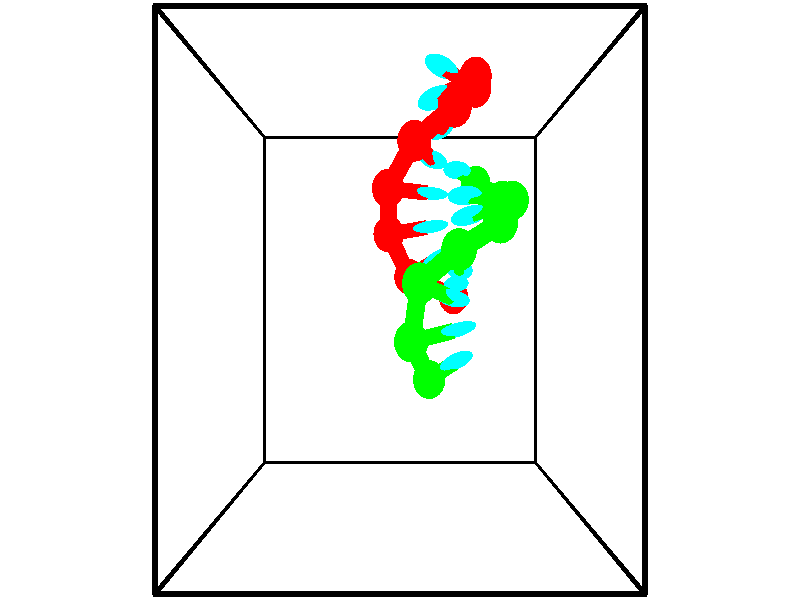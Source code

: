 // switches for output
#declare DRAW_BASES = 1; // possible values are 0, 1; only relevant for DNA ribbons
#declare DRAW_BASES_TYPE = 3; // possible values are 1, 2, 3; only relevant for DNA ribbons
#declare DRAW_FOG = 0; // set to 1 to enable fog

#include "colors.inc"

#include "transforms.inc"
background { rgb <1, 1, 1>}

#default {
   normal{
       ripples 0.25
       frequency 0.20
       turbulence 0.2
       lambda 5
   }
	finish {
		phong 0.1
		phong_size 40.
	}
}

// original window dimensions: 1024x640


// camera settings

camera {
	sky <-0, 1, 0>
	up <-0, 1, 0>
	right 1.6 * <1, 0, 0>
	location <2.5, 2.5, 11.1562>
	look_at <2.5, 2.5, 2.5>
	direction <0, 0, -8.6562>
	angle 67.0682
}


# declare cpy_camera_pos = <2.5, 2.5, 11.1562>;
# if (DRAW_FOG = 1)
fog {
	fog_type 2
	up vnormalize(cpy_camera_pos)
	color rgbt<1,1,1,0.3>
	distance 1e-5
	fog_alt 3e-3
	fog_offset 4
}
# end


// LIGHTS

# declare lum = 6;
global_settings {
	ambient_light rgb lum * <0.05, 0.05, 0.05>
	max_trace_level 15
}# declare cpy_direct_light_amount = 0.25;
light_source
{	1000 * <-1, -1, 1>,
	rgb lum * cpy_direct_light_amount
	parallel
}

light_source
{	1000 * <1, 1, -1>,
	rgb lum * cpy_direct_light_amount
	parallel
}

// strand 0

// nucleotide -1

// particle -1
sphere {
	<3.764578, 5.424746, 1.115251> 0.250000
	pigment { color rgbt <1,0,0,0> }
	no_shadow
}
cylinder {
	<3.426357, 5.544556, 1.292033>,  <3.223424, 5.616442, 1.398103>, 0.100000
	pigment { color rgbt <1,0,0,0> }
	no_shadow
}
cylinder {
	<3.426357, 5.544556, 1.292033>,  <3.764578, 5.424746, 1.115251>, 0.100000
	pigment { color rgbt <1,0,0,0> }
	no_shadow
}

// particle -1
sphere {
	<3.426357, 5.544556, 1.292033> 0.100000
	pigment { color rgbt <1,0,0,0> }
	no_shadow
}
sphere {
	0, 1
	scale<0.080000,0.200000,0.300000>
	matrix <-0.176665, -0.938138, 0.297804,
		0.503815, 0.173731, 0.846161,
		-0.845553, 0.299525, 0.441956,
		3.172691, 5.634413, 1.424620>
	pigment { color rgbt <0,1,1,0> }
	no_shadow
}
cylinder {
	<3.665614, 5.373603, 1.817423>,  <3.764578, 5.424746, 1.115251>, 0.130000
	pigment { color rgbt <1,0,0,0> }
	no_shadow
}

// nucleotide -1

// particle -1
sphere {
	<3.665614, 5.373603, 1.817423> 0.250000
	pigment { color rgbt <1,0,0,0> }
	no_shadow
}
cylinder {
	<3.321259, 5.266953, 1.644088>,  <3.114645, 5.202962, 1.540087>, 0.100000
	pigment { color rgbt <1,0,0,0> }
	no_shadow
}
cylinder {
	<3.321259, 5.266953, 1.644088>,  <3.665614, 5.373603, 1.817423>, 0.100000
	pigment { color rgbt <1,0,0,0> }
	no_shadow
}

// particle -1
sphere {
	<3.321259, 5.266953, 1.644088> 0.100000
	pigment { color rgbt <1,0,0,0> }
	no_shadow
}
sphere {
	0, 1
	scale<0.080000,0.200000,0.300000>
	matrix <0.076701, -0.909971, 0.407517,
		-0.502979, 0.317590, 0.803834,
		-0.860889, -0.266627, -0.433337,
		3.062992, 5.186965, 1.514087>
	pigment { color rgbt <0,1,1,0> }
	no_shadow
}
cylinder {
	<3.303521, 4.867036, 2.291515>,  <3.665614, 5.373603, 1.817423>, 0.130000
	pigment { color rgbt <1,0,0,0> }
	no_shadow
}

// nucleotide -1

// particle -1
sphere {
	<3.303521, 4.867036, 2.291515> 0.250000
	pigment { color rgbt <1,0,0,0> }
	no_shadow
}
cylinder {
	<3.205849, 4.797676, 1.909875>,  <3.147245, 4.756060, 1.680891>, 0.100000
	pigment { color rgbt <1,0,0,0> }
	no_shadow
}
cylinder {
	<3.205849, 4.797676, 1.909875>,  <3.303521, 4.867036, 2.291515>, 0.100000
	pigment { color rgbt <1,0,0,0> }
	no_shadow
}

// particle -1
sphere {
	<3.205849, 4.797676, 1.909875> 0.100000
	pigment { color rgbt <1,0,0,0> }
	no_shadow
}
sphere {
	0, 1
	scale<0.080000,0.200000,0.300000>
	matrix <0.120404, -0.981691, 0.147601,
		-0.962225, -0.078836, 0.260589,
		-0.244182, -0.173401, -0.954100,
		3.132594, 4.745656, 1.623645>
	pigment { color rgbt <0,1,1,0> }
	no_shadow
}
cylinder {
	<2.710781, 4.449959, 2.282134>,  <3.303521, 4.867036, 2.291515>, 0.130000
	pigment { color rgbt <1,0,0,0> }
	no_shadow
}

// nucleotide -1

// particle -1
sphere {
	<2.710781, 4.449959, 2.282134> 0.250000
	pigment { color rgbt <1,0,0,0> }
	no_shadow
}
cylinder {
	<2.887947, 4.386482, 1.929171>,  <2.994247, 4.348396, 1.717393>, 0.100000
	pigment { color rgbt <1,0,0,0> }
	no_shadow
}
cylinder {
	<2.887947, 4.386482, 1.929171>,  <2.710781, 4.449959, 2.282134>, 0.100000
	pigment { color rgbt <1,0,0,0> }
	no_shadow
}

// particle -1
sphere {
	<2.887947, 4.386482, 1.929171> 0.100000
	pigment { color rgbt <1,0,0,0> }
	no_shadow
}
sphere {
	0, 1
	scale<0.080000,0.200000,0.300000>
	matrix <-0.087465, -0.987164, 0.133628,
		-0.892287, 0.017994, -0.451110,
		0.442915, -0.158691, -0.882407,
		3.020822, 4.338875, 1.664448>
	pigment { color rgbt <0,1,1,0> }
	no_shadow
}
cylinder {
	<2.315776, 3.940953, 1.801591>,  <2.710781, 4.449959, 2.282134>, 0.130000
	pigment { color rgbt <1,0,0,0> }
	no_shadow
}

// nucleotide -1

// particle -1
sphere {
	<2.315776, 3.940953, 1.801591> 0.250000
	pigment { color rgbt <1,0,0,0> }
	no_shadow
}
cylinder {
	<2.692699, 3.924988, 1.668648>,  <2.918853, 3.915409, 1.588882>, 0.100000
	pigment { color rgbt <1,0,0,0> }
	no_shadow
}
cylinder {
	<2.692699, 3.924988, 1.668648>,  <2.315776, 3.940953, 1.801591>, 0.100000
	pigment { color rgbt <1,0,0,0> }
	no_shadow
}

// particle -1
sphere {
	<2.692699, 3.924988, 1.668648> 0.100000
	pigment { color rgbt <1,0,0,0> }
	no_shadow
}
sphere {
	0, 1
	scale<0.080000,0.200000,0.300000>
	matrix <-0.045876, -0.998896, -0.010114,
		-0.331588, 0.024778, -0.943099,
		0.942308, -0.039912, -0.332359,
		2.975392, 3.913014, 1.568940>
	pigment { color rgbt <0,1,1,0> }
	no_shadow
}
cylinder {
	<2.314614, 3.399750, 1.250025>,  <2.315776, 3.940953, 1.801591>, 0.130000
	pigment { color rgbt <1,0,0,0> }
	no_shadow
}

// nucleotide -1

// particle -1
sphere {
	<2.314614, 3.399750, 1.250025> 0.250000
	pigment { color rgbt <1,0,0,0> }
	no_shadow
}
cylinder {
	<2.697166, 3.445457, 1.357564>,  <2.926698, 3.472882, 1.422087>, 0.100000
	pigment { color rgbt <1,0,0,0> }
	no_shadow
}
cylinder {
	<2.697166, 3.445457, 1.357564>,  <2.314614, 3.399750, 1.250025>, 0.100000
	pigment { color rgbt <1,0,0,0> }
	no_shadow
}

// particle -1
sphere {
	<2.697166, 3.445457, 1.357564> 0.100000
	pigment { color rgbt <1,0,0,0> }
	no_shadow
}
sphere {
	0, 1
	scale<0.080000,0.200000,0.300000>
	matrix <0.106684, -0.993376, 0.042701,
		0.271946, -0.012157, -0.962236,
		0.956381, 0.114267, 0.268848,
		2.984081, 3.479738, 1.438218>
	pigment { color rgbt <0,1,1,0> }
	no_shadow
}
cylinder {
	<2.653712, 2.828805, 0.953683>,  <2.314614, 3.399750, 1.250025>, 0.130000
	pigment { color rgbt <1,0,0,0> }
	no_shadow
}

// nucleotide -1

// particle -1
sphere {
	<2.653712, 2.828805, 0.953683> 0.250000
	pigment { color rgbt <1,0,0,0> }
	no_shadow
}
cylinder {
	<2.922298, 2.965584, 1.216653>,  <3.083450, 3.047651, 1.374435>, 0.100000
	pigment { color rgbt <1,0,0,0> }
	no_shadow
}
cylinder {
	<2.922298, 2.965584, 1.216653>,  <2.653712, 2.828805, 0.953683>, 0.100000
	pigment { color rgbt <1,0,0,0> }
	no_shadow
}

// particle -1
sphere {
	<2.922298, 2.965584, 1.216653> 0.100000
	pigment { color rgbt <1,0,0,0> }
	no_shadow
}
sphere {
	0, 1
	scale<0.080000,0.200000,0.300000>
	matrix <0.238169, -0.939683, 0.245502,
		0.701719, -0.008268, -0.712406,
		0.671466, 0.341947, 0.657424,
		3.123738, 3.068168, 1.413880>
	pigment { color rgbt <0,1,1,0> }
	no_shadow
}
cylinder {
	<3.422270, 2.545462, 0.740850>,  <2.653712, 2.828805, 0.953683>, 0.130000
	pigment { color rgbt <1,0,0,0> }
	no_shadow
}

// nucleotide -1

// particle -1
sphere {
	<3.422270, 2.545462, 0.740850> 0.250000
	pigment { color rgbt <1,0,0,0> }
	no_shadow
}
cylinder {
	<3.411930, 2.640305, 1.129306>,  <3.405726, 2.697210, 1.362379>, 0.100000
	pigment { color rgbt <1,0,0,0> }
	no_shadow
}
cylinder {
	<3.411930, 2.640305, 1.129306>,  <3.422270, 2.545462, 0.740850>, 0.100000
	pigment { color rgbt <1,0,0,0> }
	no_shadow
}

// particle -1
sphere {
	<3.411930, 2.640305, 1.129306> 0.100000
	pigment { color rgbt <1,0,0,0> }
	no_shadow
}
sphere {
	0, 1
	scale<0.080000,0.200000,0.300000>
	matrix <0.050055, -0.969939, 0.238145,
		0.998412, 0.054766, 0.013205,
		-0.025850, 0.237105, 0.971140,
		3.404175, 2.711436, 1.420648>
	pigment { color rgbt <0,1,1,0> }
	no_shadow
}
// strand 1

// nucleotide -1

// particle -1
sphere {
	<2.951864, 1.471419, 1.785313> 0.250000
	pigment { color rgbt <0,1,0,0> }
	no_shadow
}
cylinder {
	<3.165077, 1.631355, 2.083576>,  <3.293005, 1.727317, 2.262533>, 0.100000
	pigment { color rgbt <0,1,0,0> }
	no_shadow
}
cylinder {
	<3.165077, 1.631355, 2.083576>,  <2.951864, 1.471419, 1.785313>, 0.100000
	pigment { color rgbt <0,1,0,0> }
	no_shadow
}

// particle -1
sphere {
	<3.165077, 1.631355, 2.083576> 0.100000
	pigment { color rgbt <0,1,0,0> }
	no_shadow
}
sphere {
	0, 1
	scale<0.080000,0.200000,0.300000>
	matrix <-0.201342, 0.915919, -0.347209,
		-0.821789, 0.034943, 0.568720,
		0.533034, 0.399840, 0.745656,
		3.324987, 1.751307, 2.307273>
	pigment { color rgbt <0,1,1,0> }
	no_shadow
}
cylinder {
	<2.662890, 1.990494, 2.335140>,  <2.951864, 1.471419, 1.785313>, 0.130000
	pigment { color rgbt <0,1,0,0> }
	no_shadow
}

// nucleotide -1

// particle -1
sphere {
	<2.662890, 1.990494, 2.335140> 0.250000
	pigment { color rgbt <0,1,0,0> }
	no_shadow
}
cylinder {
	<3.050484, 2.070267, 2.276767>,  <3.283040, 2.118130, 2.241744>, 0.100000
	pigment { color rgbt <0,1,0,0> }
	no_shadow
}
cylinder {
	<3.050484, 2.070267, 2.276767>,  <2.662890, 1.990494, 2.335140>, 0.100000
	pigment { color rgbt <0,1,0,0> }
	no_shadow
}

// particle -1
sphere {
	<3.050484, 2.070267, 2.276767> 0.100000
	pigment { color rgbt <0,1,0,0> }
	no_shadow
}
sphere {
	0, 1
	scale<0.080000,0.200000,0.300000>
	matrix <-0.231163, 0.940257, -0.249961,
		0.087362, 0.275942, 0.957196,
		0.968985, 0.199431, -0.145930,
		3.341179, 2.130096, 2.232988>
	pigment { color rgbt <0,1,1,0> }
	no_shadow
}
cylinder {
	<2.778978, 2.698167, 2.510162>,  <2.662890, 1.990494, 2.335140>, 0.130000
	pigment { color rgbt <0,1,0,0> }
	no_shadow
}

// nucleotide -1

// particle -1
sphere {
	<2.778978, 2.698167, 2.510162> 0.250000
	pigment { color rgbt <0,1,0,0> }
	no_shadow
}
cylinder {
	<3.075912, 2.597580, 2.261744>,  <3.254073, 2.537228, 2.112692>, 0.100000
	pigment { color rgbt <0,1,0,0> }
	no_shadow
}
cylinder {
	<3.075912, 2.597580, 2.261744>,  <2.778978, 2.698167, 2.510162>, 0.100000
	pigment { color rgbt <0,1,0,0> }
	no_shadow
}

// particle -1
sphere {
	<3.075912, 2.597580, 2.261744> 0.100000
	pigment { color rgbt <0,1,0,0> }
	no_shadow
}
sphere {
	0, 1
	scale<0.080000,0.200000,0.300000>
	matrix <0.046301, 0.943936, -0.326866,
		0.668425, 0.213890, 0.712362,
		0.742337, -0.251468, -0.621047,
		3.298614, 2.522140, 2.075429>
	pigment { color rgbt <0,1,1,0> }
	no_shadow
}
cylinder {
	<3.329783, 3.090133, 2.664030>,  <2.778978, 2.698167, 2.510162>, 0.130000
	pigment { color rgbt <0,1,0,0> }
	no_shadow
}

// nucleotide -1

// particle -1
sphere {
	<3.329783, 3.090133, 2.664030> 0.250000
	pigment { color rgbt <0,1,0,0> }
	no_shadow
}
cylinder {
	<3.371223, 2.971306, 2.284342>,  <3.396088, 2.900010, 2.056529>, 0.100000
	pigment { color rgbt <0,1,0,0> }
	no_shadow
}
cylinder {
	<3.371223, 2.971306, 2.284342>,  <3.329783, 3.090133, 2.664030>, 0.100000
	pigment { color rgbt <0,1,0,0> }
	no_shadow
}

// particle -1
sphere {
	<3.371223, 2.971306, 2.284342> 0.100000
	pigment { color rgbt <0,1,0,0> }
	no_shadow
}
sphere {
	0, 1
	scale<0.080000,0.200000,0.300000>
	matrix <0.124081, 0.950760, -0.284007,
		0.986849, -0.088357, 0.135360,
		0.103600, -0.297067, -0.949220,
		3.402303, 2.882186, 1.999576>
	pigment { color rgbt <0,1,1,0> }
	no_shadow
}
cylinder {
	<3.955029, 3.431783, 2.425097>,  <3.329783, 3.090133, 2.664030>, 0.130000
	pigment { color rgbt <0,1,0,0> }
	no_shadow
}

// nucleotide -1

// particle -1
sphere {
	<3.955029, 3.431783, 2.425097> 0.250000
	pigment { color rgbt <0,1,0,0> }
	no_shadow
}
cylinder {
	<3.738556, 3.335129, 2.102922>,  <3.608672, 3.277136, 1.909617>, 0.100000
	pigment { color rgbt <0,1,0,0> }
	no_shadow
}
cylinder {
	<3.738556, 3.335129, 2.102922>,  <3.955029, 3.431783, 2.425097>, 0.100000
	pigment { color rgbt <0,1,0,0> }
	no_shadow
}

// particle -1
sphere {
	<3.738556, 3.335129, 2.102922> 0.100000
	pigment { color rgbt <0,1,0,0> }
	no_shadow
}
sphere {
	0, 1
	scale<0.080000,0.200000,0.300000>
	matrix <0.033997, 0.950755, -0.308075,
		0.840217, -0.194108, -0.506318,
		-0.541184, -0.241636, -0.805439,
		3.576201, 3.262638, 1.861290>
	pigment { color rgbt <0,1,1,0> }
	no_shadow
}
cylinder {
	<4.227059, 3.775818, 1.867957>,  <3.955029, 3.431783, 2.425097>, 0.130000
	pigment { color rgbt <0,1,0,0> }
	no_shadow
}

// nucleotide -1

// particle -1
sphere {
	<4.227059, 3.775818, 1.867957> 0.250000
	pigment { color rgbt <0,1,0,0> }
	no_shadow
}
cylinder {
	<3.865387, 3.682076, 1.725109>,  <3.648384, 3.625830, 1.639399>, 0.100000
	pigment { color rgbt <0,1,0,0> }
	no_shadow
}
cylinder {
	<3.865387, 3.682076, 1.725109>,  <4.227059, 3.775818, 1.867957>, 0.100000
	pigment { color rgbt <0,1,0,0> }
	no_shadow
}

// particle -1
sphere {
	<3.865387, 3.682076, 1.725109> 0.100000
	pigment { color rgbt <0,1,0,0> }
	no_shadow
}
sphere {
	0, 1
	scale<0.080000,0.200000,0.300000>
	matrix <-0.073410, 0.908869, -0.410570,
		0.420797, -0.345013, -0.838985,
		-0.904180, -0.234356, -0.357122,
		3.594133, 3.611768, 1.617972>
	pigment { color rgbt <0,1,1,0> }
	no_shadow
}
cylinder {
	<4.196767, 3.900928, 1.107790>,  <4.227059, 3.775818, 1.867957>, 0.130000
	pigment { color rgbt <0,1,0,0> }
	no_shadow
}

// nucleotide -1

// particle -1
sphere {
	<4.196767, 3.900928, 1.107790> 0.250000
	pigment { color rgbt <0,1,0,0> }
	no_shadow
}
cylinder {
	<3.828690, 3.904968, 1.264324>,  <3.607843, 3.907393, 1.358244>, 0.100000
	pigment { color rgbt <0,1,0,0> }
	no_shadow
}
cylinder {
	<3.828690, 3.904968, 1.264324>,  <4.196767, 3.900928, 1.107790>, 0.100000
	pigment { color rgbt <0,1,0,0> }
	no_shadow
}

// particle -1
sphere {
	<3.828690, 3.904968, 1.264324> 0.100000
	pigment { color rgbt <0,1,0,0> }
	no_shadow
}
sphere {
	0, 1
	scale<0.080000,0.200000,0.300000>
	matrix <-0.161372, 0.900990, -0.402711,
		-0.356657, -0.433722, -0.827455,
		-0.920193, 0.010102, 0.391335,
		3.552632, 3.907999, 1.381724>
	pigment { color rgbt <0,1,1,0> }
	no_shadow
}
cylinder {
	<3.820635, 4.195573, 0.632213>,  <4.196767, 3.900928, 1.107790>, 0.130000
	pigment { color rgbt <0,1,0,0> }
	no_shadow
}

// nucleotide -1

// particle -1
sphere {
	<3.820635, 4.195573, 0.632213> 0.250000
	pigment { color rgbt <0,1,0,0> }
	no_shadow
}
cylinder {
	<3.603752, 4.243202, 0.964919>,  <3.473622, 4.271780, 1.164543>, 0.100000
	pigment { color rgbt <0,1,0,0> }
	no_shadow
}
cylinder {
	<3.603752, 4.243202, 0.964919>,  <3.820635, 4.195573, 0.632213>, 0.100000
	pigment { color rgbt <0,1,0,0> }
	no_shadow
}

// particle -1
sphere {
	<3.603752, 4.243202, 0.964919> 0.100000
	pigment { color rgbt <0,1,0,0> }
	no_shadow
}
sphere {
	0, 1
	scale<0.080000,0.200000,0.300000>
	matrix <-0.112669, 0.970665, -0.212404,
		-0.832656, -0.208881, -0.512886,
		-0.542208, 0.119073, 0.831765,
		3.441090, 4.278924, 1.214449>
	pigment { color rgbt <0,1,1,0> }
	no_shadow
}
// box output
cylinder {
	<0.000000, 0.000000, 0.000000>,  <5.000000, 0.000000, 0.000000>, 0.025000
	pigment { color rgbt <0,0,0,0> }
	no_shadow
}
cylinder {
	<0.000000, 0.000000, 0.000000>,  <0.000000, 5.000000, 0.000000>, 0.025000
	pigment { color rgbt <0,0,0,0> }
	no_shadow
}
cylinder {
	<0.000000, 0.000000, 0.000000>,  <0.000000, 0.000000, 5.000000>, 0.025000
	pigment { color rgbt <0,0,0,0> }
	no_shadow
}
cylinder {
	<5.000000, 5.000000, 5.000000>,  <0.000000, 5.000000, 5.000000>, 0.025000
	pigment { color rgbt <0,0,0,0> }
	no_shadow
}
cylinder {
	<5.000000, 5.000000, 5.000000>,  <5.000000, 0.000000, 5.000000>, 0.025000
	pigment { color rgbt <0,0,0,0> }
	no_shadow
}
cylinder {
	<5.000000, 5.000000, 5.000000>,  <5.000000, 5.000000, 0.000000>, 0.025000
	pigment { color rgbt <0,0,0,0> }
	no_shadow
}
cylinder {
	<0.000000, 0.000000, 5.000000>,  <0.000000, 5.000000, 5.000000>, 0.025000
	pigment { color rgbt <0,0,0,0> }
	no_shadow
}
cylinder {
	<0.000000, 0.000000, 5.000000>,  <5.000000, 0.000000, 5.000000>, 0.025000
	pigment { color rgbt <0,0,0,0> }
	no_shadow
}
cylinder {
	<5.000000, 5.000000, 0.000000>,  <0.000000, 5.000000, 0.000000>, 0.025000
	pigment { color rgbt <0,0,0,0> }
	no_shadow
}
cylinder {
	<5.000000, 5.000000, 0.000000>,  <5.000000, 0.000000, 0.000000>, 0.025000
	pigment { color rgbt <0,0,0,0> }
	no_shadow
}
cylinder {
	<5.000000, 0.000000, 5.000000>,  <5.000000, 0.000000, 0.000000>, 0.025000
	pigment { color rgbt <0,0,0,0> }
	no_shadow
}
cylinder {
	<0.000000, 5.000000, 0.000000>,  <0.000000, 5.000000, 5.000000>, 0.025000
	pigment { color rgbt <0,0,0,0> }
	no_shadow
}
// end of box output
